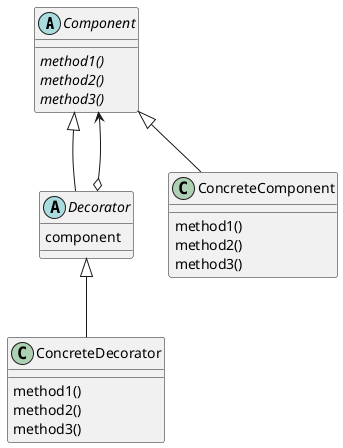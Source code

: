 @startuml

abstract class Component{
    {abstract}method1()
    {abstract}method2()
    {abstract}method3()
}
class ConcreteComponent{
    method1()
    method2()
    method3()
}
abstract class Decorator{
    component
}
class ConcreteDecorator{
    method1()
    method2()
    method3()
}
ConcreteComponent -u-|> Component
Decorator -u-|> Component
ConcreteDecorator -u-|> Decorator
Decorator o-u-> Component

@enduml